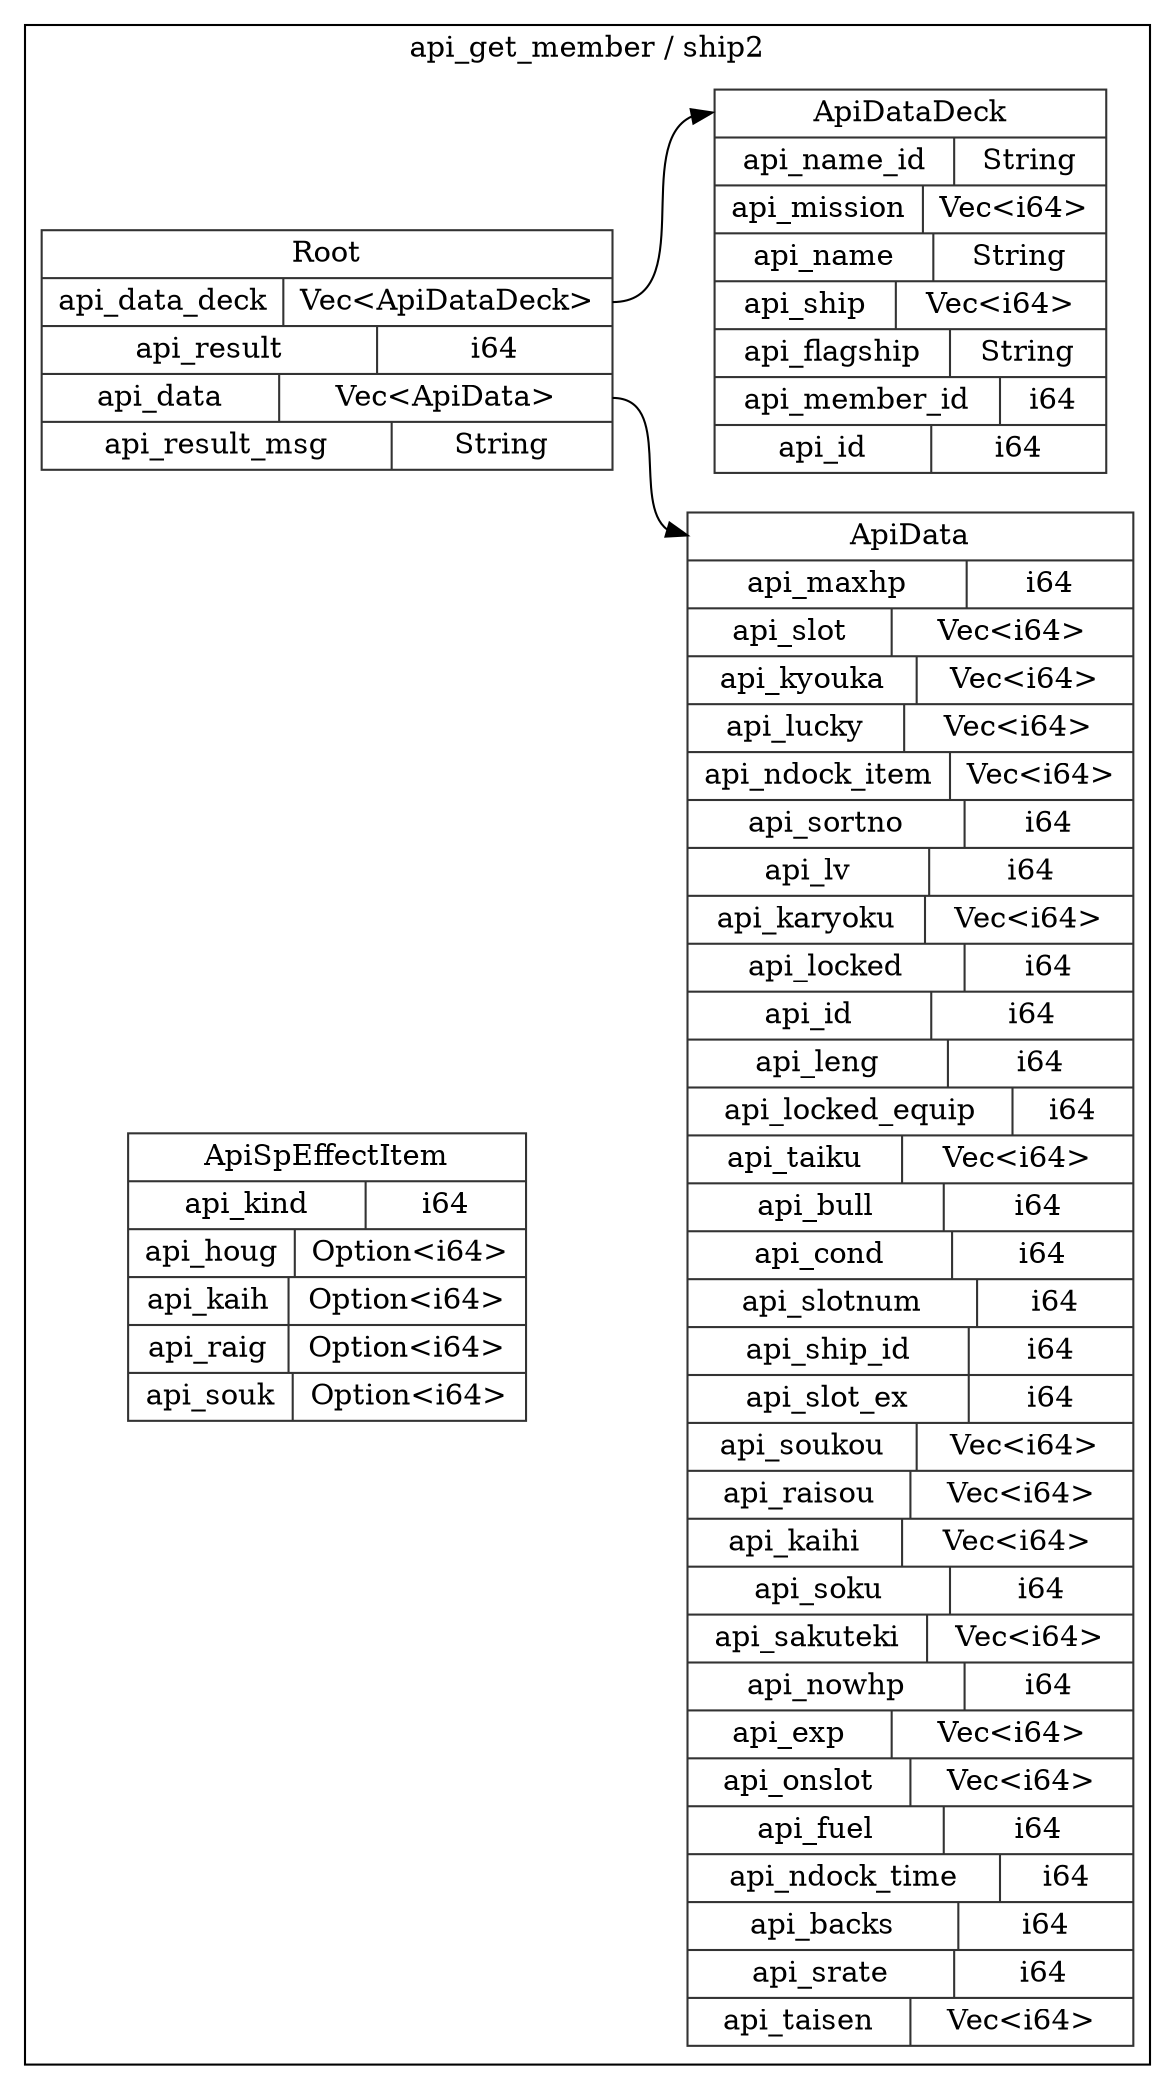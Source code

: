 digraph {
  rankdir=LR;
  subgraph cluster_0 {
    label="api_get_member / ship2";
    node [style="filled", color=white, style="solid", color=gray20];
    api_get_member__ship2__ApiData [label="<ApiData> ApiData  | { api_maxhp | <api_maxhp> i64 } | { api_slot | <api_slot> Vec\<i64\> } | { api_kyouka | <api_kyouka> Vec\<i64\> } | { api_lucky | <api_lucky> Vec\<i64\> } | { api_ndock_item | <api_ndock_item> Vec\<i64\> } | { api_sortno | <api_sortno> i64 } | { api_lv | <api_lv> i64 } | { api_karyoku | <api_karyoku> Vec\<i64\> } | { api_locked | <api_locked> i64 } | { api_id | <api_id> i64 } | { api_leng | <api_leng> i64 } | { api_locked_equip | <api_locked_equip> i64 } | { api_taiku | <api_taiku> Vec\<i64\> } | { api_bull | <api_bull> i64 } | { api_cond | <api_cond> i64 } | { api_slotnum | <api_slotnum> i64 } | { api_ship_id | <api_ship_id> i64 } | { api_slot_ex | <api_slot_ex> i64 } | { api_soukou | <api_soukou> Vec\<i64\> } | { api_raisou | <api_raisou> Vec\<i64\> } | { api_kaihi | <api_kaihi> Vec\<i64\> } | { api_soku | <api_soku> i64 } | { api_sakuteki | <api_sakuteki> Vec\<i64\> } | { api_nowhp | <api_nowhp> i64 } | { api_exp | <api_exp> Vec\<i64\> } | { api_onslot | <api_onslot> Vec\<i64\> } | { api_fuel | <api_fuel> i64 } | { api_ndock_time | <api_ndock_time> i64 } | { api_backs | <api_backs> i64 } | { api_srate | <api_srate> i64 } | { api_taisen | <api_taisen> Vec\<i64\> }", shape=record];
    api_get_member__ship2__Root [label="<Root> Root  | { api_data_deck | <api_data_deck> Vec\<ApiDataDeck\> } | { api_result | <api_result> i64 } | { api_data | <api_data> Vec\<ApiData\> } | { api_result_msg | <api_result_msg> String }", shape=record];
    api_get_member__ship2__ApiDataDeck;
    api_get_member__ship2__Root:api_data_deck:e -> api_get_member__ship2__ApiDataDeck:ApiDataDeck:w;
    api_get_member__ship2__Root:api_data:e -> api_get_member__ship2__ApiData:ApiData:w;
    api_get_member__ship2__ApiSpEffectItem [label="<ApiSpEffectItem> ApiSpEffectItem  | { api_kind | <api_kind> i64 } | { api_houg | <api_houg> Option\<i64\> } | { api_kaih | <api_kaih> Option\<i64\> } | { api_raig | <api_raig> Option\<i64\> } | { api_souk | <api_souk> Option\<i64\> }", shape=record];
    api_get_member__ship2__ApiDataDeck [label="<ApiDataDeck> ApiDataDeck  | { api_name_id | <api_name_id> String } | { api_mission | <api_mission> Vec\<i64\> } | { api_name | <api_name> String } | { api_ship | <api_ship> Vec\<i64\> } | { api_flagship | <api_flagship> String } | { api_member_id | <api_member_id> i64 } | { api_id | <api_id> i64 }", shape=record];
  }
}
